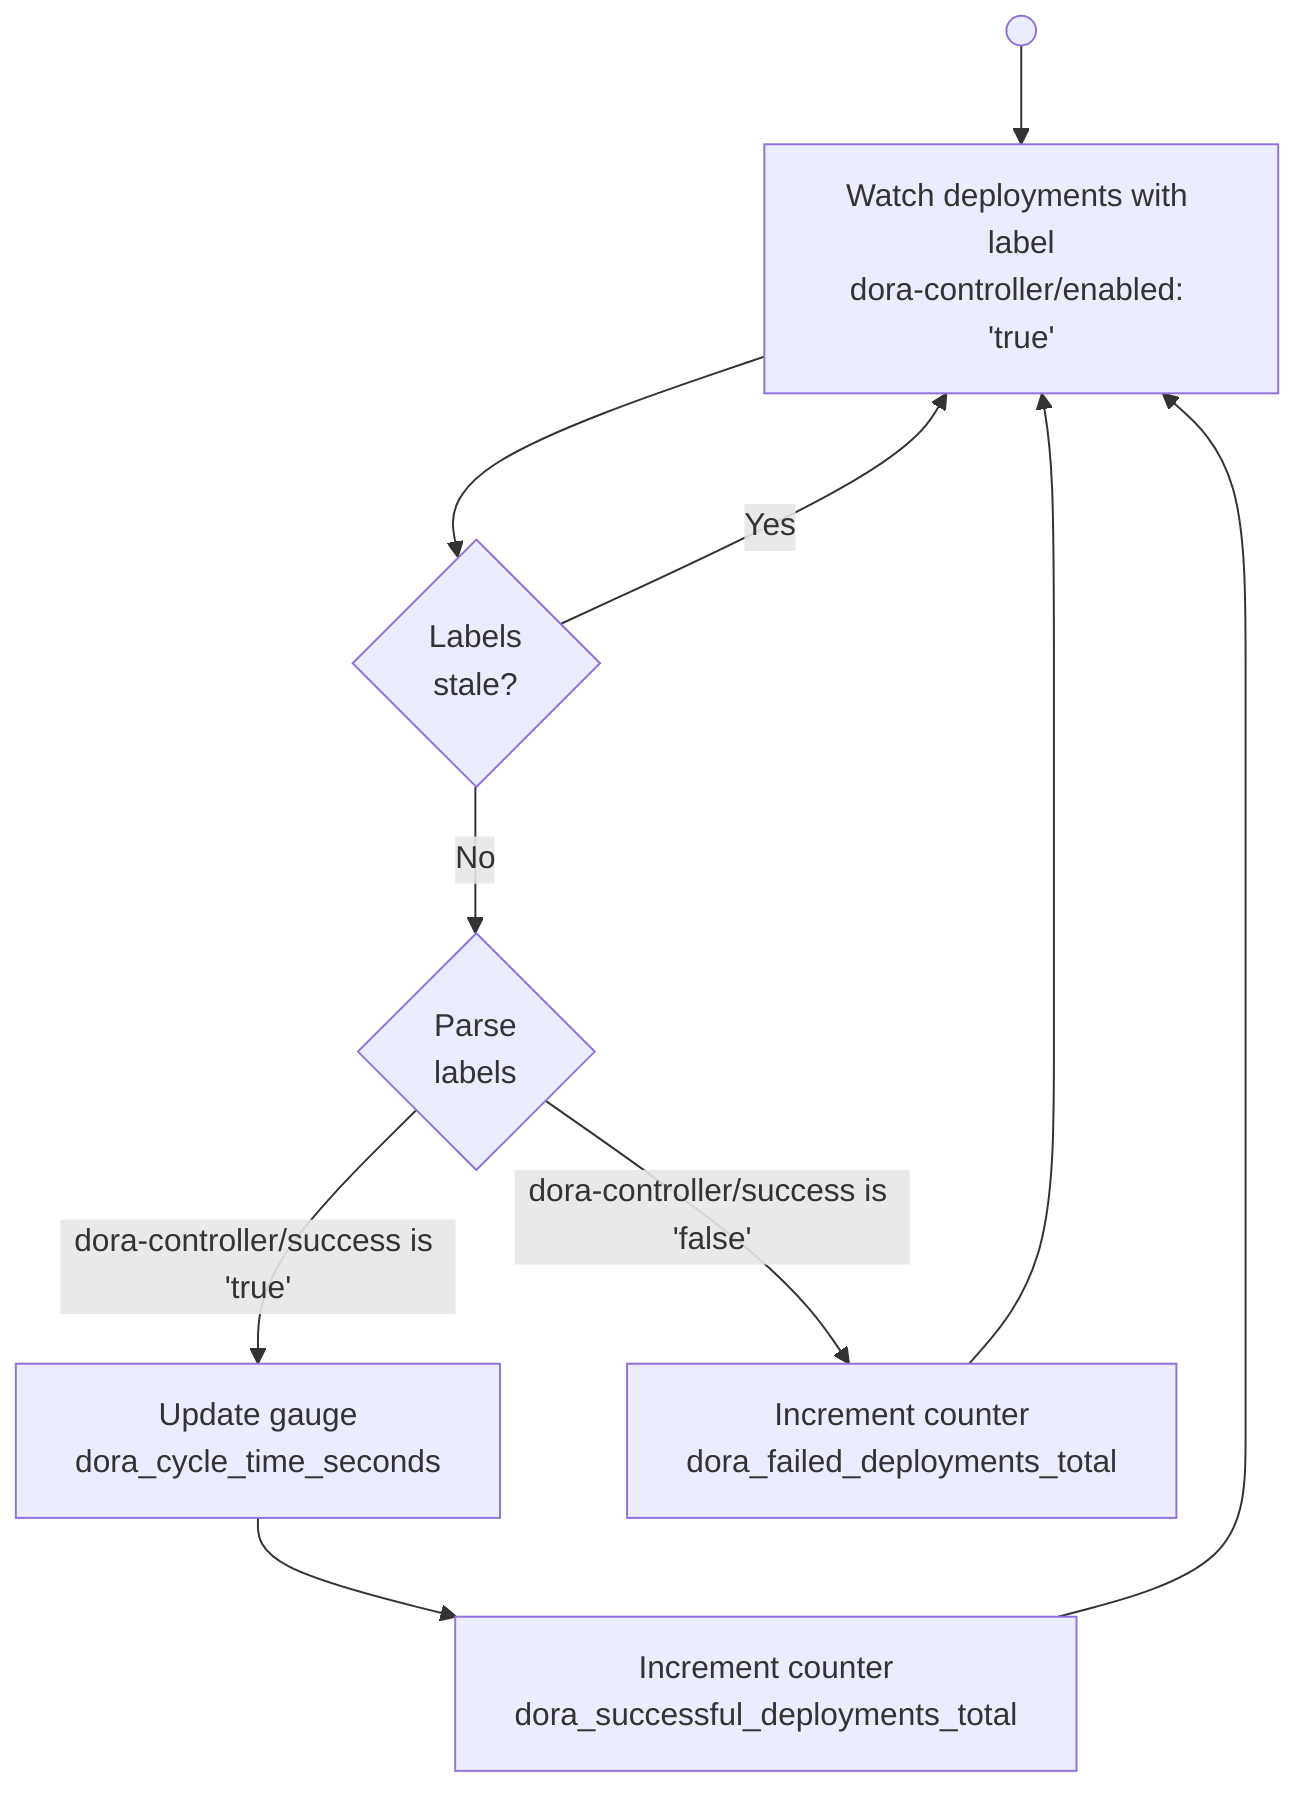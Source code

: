 flowchart TD
  A["Watch deployments with label<br/>dora-controller/enabled: 'true'"]
  B{"Labels<br/>stale?"}
  C{"Parse<br/>labels"}
  D["Update gauge<br/>dora_cycle_time_seconds"]
  E["Increment counter<br/>dora_successful_deployments_total"]
  F["Increment counter<br/>dora_failed_deployments_total"]
  Z(( ))

  Z --> A
  A --> B
  B -->|Yes|A
  B -->|No|C
  C -->|dora-controller/success is 'true'| D
  C -->|dora-controller/success is 'false'| F
  D --> E
  E --> A
  F --> A